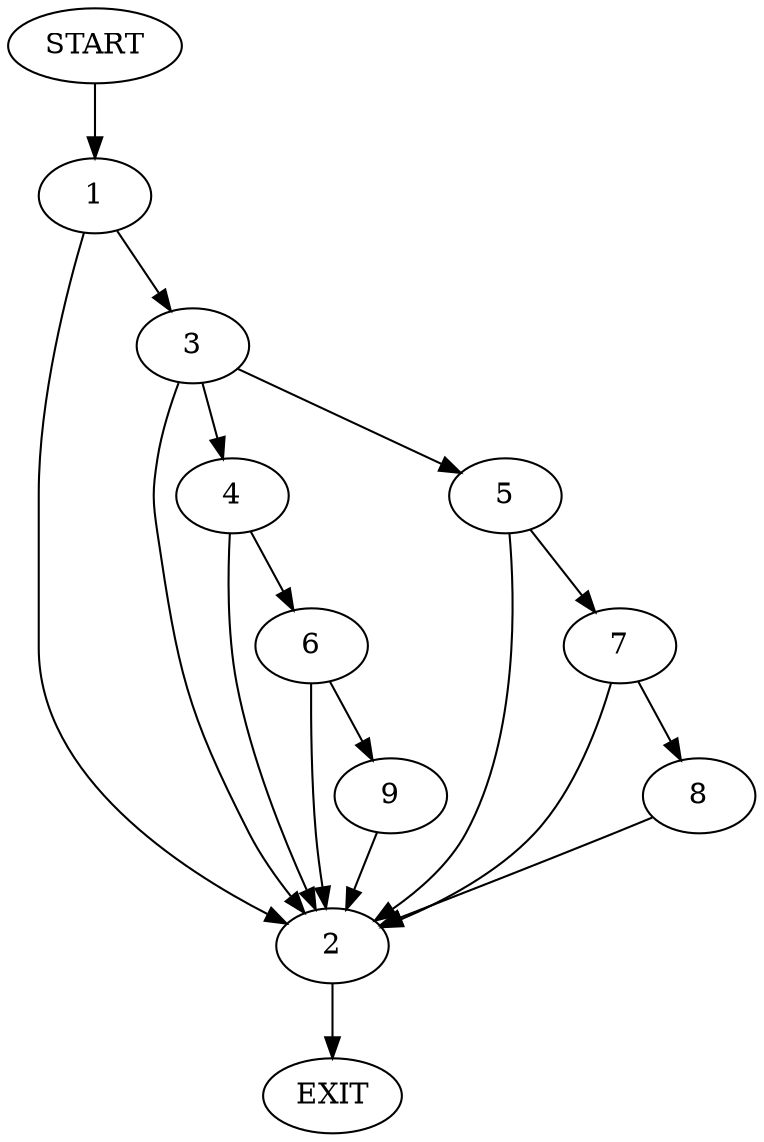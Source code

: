 digraph {
0 [label="START"]
10 [label="EXIT"]
0 -> 1
1 -> 2
1 -> 3
2 -> 10
3 -> 4
3 -> 5
3 -> 2
4 -> 6
4 -> 2
5 -> 2
5 -> 7
7 -> 8
7 -> 2
8 -> 2
6 -> 9
6 -> 2
9 -> 2
}
